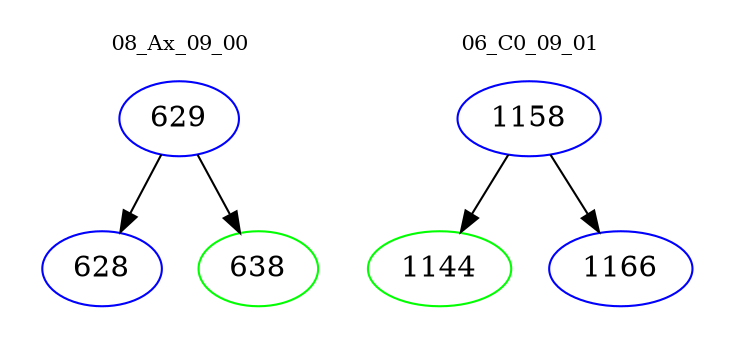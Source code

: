 digraph{
subgraph cluster_0 {
color = white
label = "08_Ax_09_00";
fontsize=10;
T0_629 [label="629", color="blue"]
T0_629 -> T0_628 [color="black"]
T0_628 [label="628", color="blue"]
T0_629 -> T0_638 [color="black"]
T0_638 [label="638", color="green"]
}
subgraph cluster_1 {
color = white
label = "06_C0_09_01";
fontsize=10;
T1_1158 [label="1158", color="blue"]
T1_1158 -> T1_1144 [color="black"]
T1_1144 [label="1144", color="green"]
T1_1158 -> T1_1166 [color="black"]
T1_1166 [label="1166", color="blue"]
}
}
